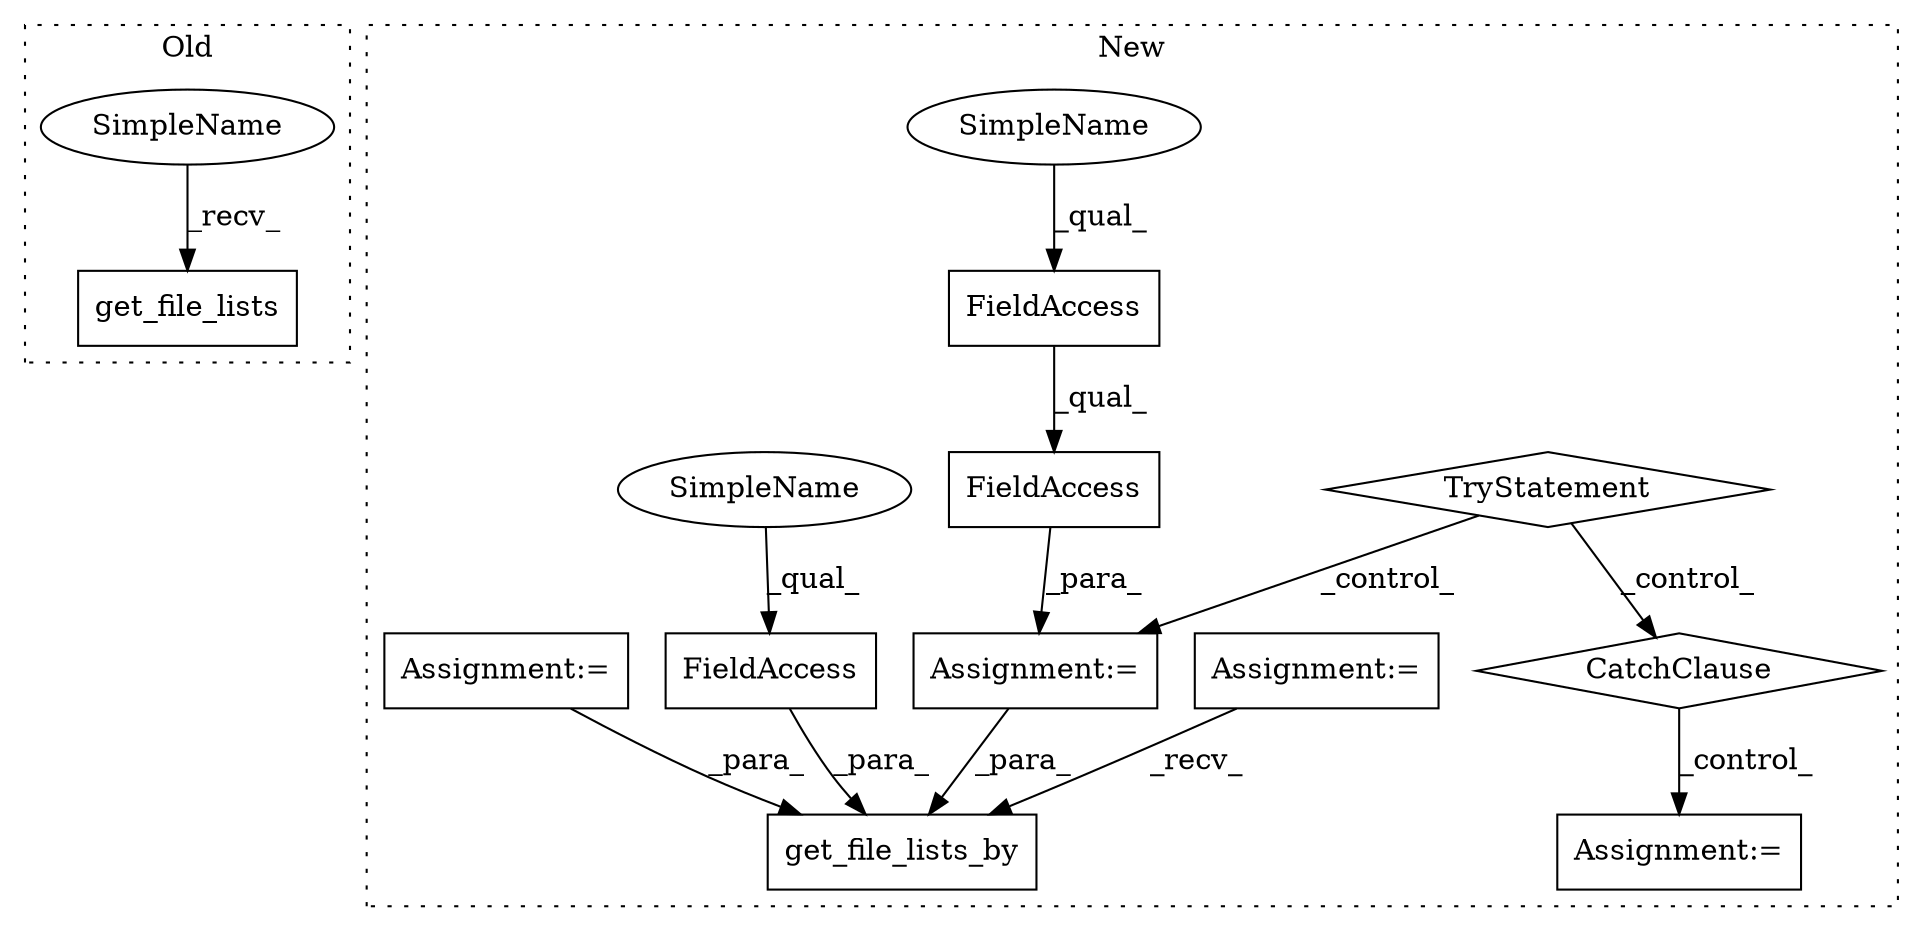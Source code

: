 digraph G {
subgraph cluster0 {
1 [label="get_file_lists" a="32" s="1459,1490" l="15,1" shape="box"];
12 [label="SimpleName" a="42" s="1454" l="4" shape="ellipse"];
label = "Old";
style="dotted";
}
subgraph cluster1 {
2 [label="get_file_lists_by" a="32" s="1620,1662" l="18,1" shape="box"];
3 [label="FieldAccess" a="22" s="1651" l="11" shape="box"];
4 [label="FieldAccess" a="22" s="1473" l="17" shape="box"];
5 [label="FieldAccess" a="22" s="1473" l="34" shape="box"];
6 [label="Assignment:=" a="7" s="1472" l="1" shape="box"];
7 [label="TryStatement" a="54" s="1448" l="4" shape="diamond"];
8 [label="CatchClause" a="12" s="1516,1553" l="11,2" shape="diamond"];
9 [label="Assignment:=" a="7" s="766" l="12" shape="box"];
10 [label="Assignment:=" a="7" s="1227" l="16" shape="box"];
11 [label="Assignment:=" a="7" s="1575" l="1" shape="box"];
13 [label="SimpleName" a="42" s="1651" l="4" shape="ellipse"];
14 [label="SimpleName" a="42" s="1473" l="4" shape="ellipse"];
label = "New";
style="dotted";
}
3 -> 2 [label="_para_"];
4 -> 5 [label="_qual_"];
5 -> 6 [label="_para_"];
6 -> 2 [label="_para_"];
7 -> 8 [label="_control_"];
7 -> 6 [label="_control_"];
8 -> 11 [label="_control_"];
9 -> 2 [label="_para_"];
10 -> 2 [label="_recv_"];
12 -> 1 [label="_recv_"];
13 -> 3 [label="_qual_"];
14 -> 4 [label="_qual_"];
}